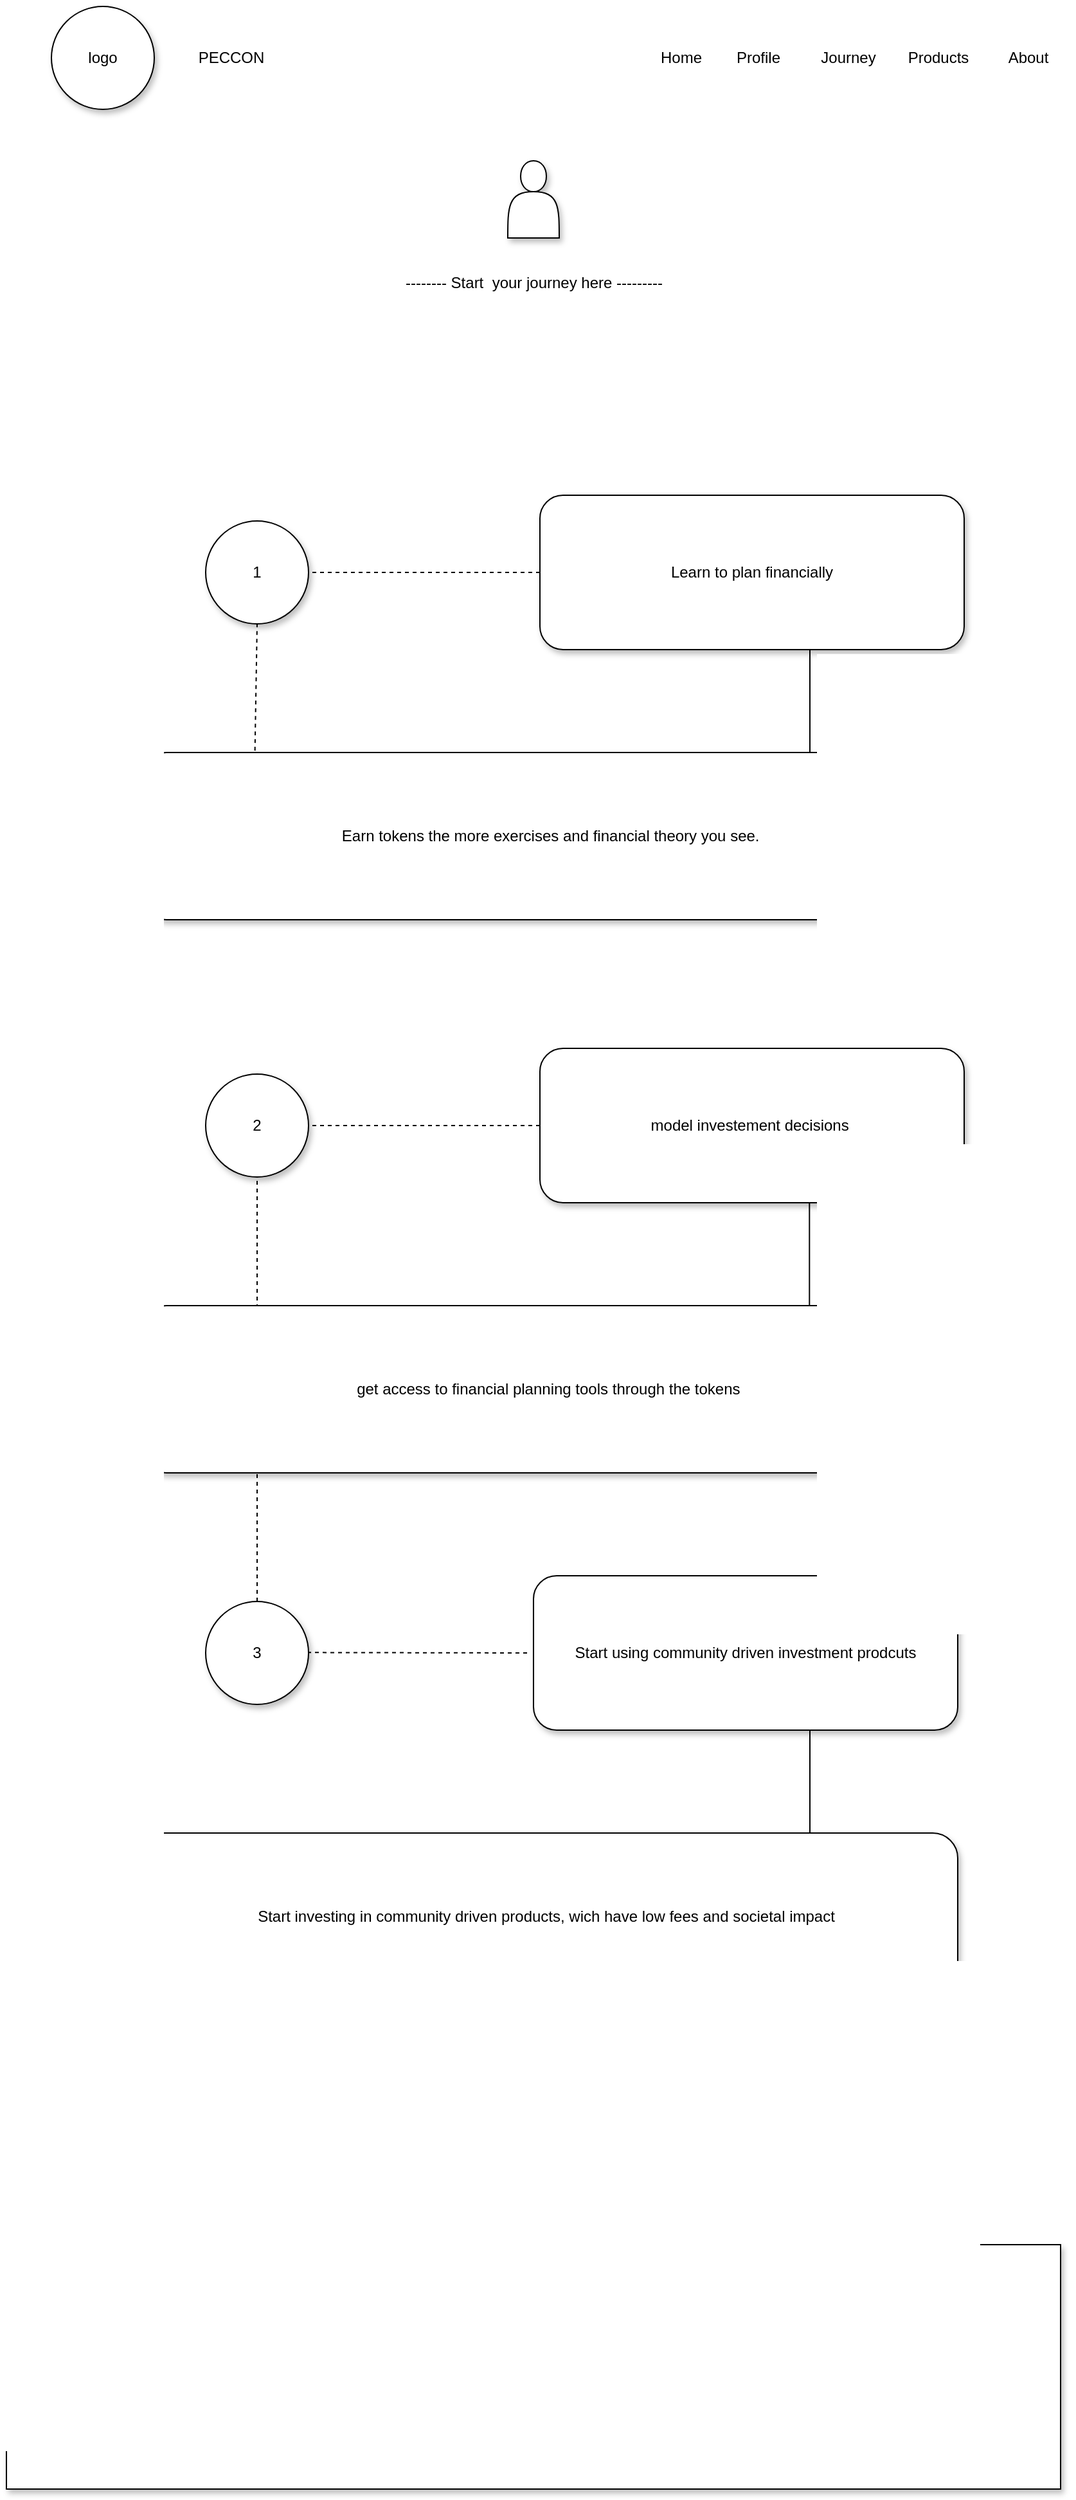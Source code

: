 <mxfile>
    <diagram id="4wRR9-Q07Fslc2tIpHIC" name="Page-1">
        <mxGraphModel dx="612" dy="1239" grid="1" gridSize="10" guides="1" tooltips="1" connect="1" arrows="1" fold="1" page="1" pageScale="1" pageWidth="850" pageHeight="1100" math="0" shadow="0">
            <root>
                <mxCell id="0"/>
                <mxCell id="1" parent="0"/>
                <mxCell id="40" value="" style="endArrow=none;dashed=1;html=1;entryX=0.5;entryY=1;entryDx=0;entryDy=0;exitX=0.5;exitY=0;exitDx=0;exitDy=0;" parent="1" source="34" target="32" edge="1">
                    <mxGeometry width="50" height="50" relative="1" as="geometry">
                        <mxPoint x="330" y="1250" as="sourcePoint"/>
                        <mxPoint x="639.66" y="930" as="targetPoint"/>
                    </mxGeometry>
                </mxCell>
                <mxCell id="36" value="" style="endArrow=none;dashed=1;html=1;entryX=0.5;entryY=1;entryDx=0;entryDy=0;exitX=0.138;exitY=-0.011;exitDx=0;exitDy=0;exitPerimeter=0;" parent="1" source="6" target="33" edge="1">
                    <mxGeometry width="50" height="50" relative="1" as="geometry">
                        <mxPoint x="600" y="540" as="sourcePoint"/>
                        <mxPoint x="650" y="490" as="targetPoint"/>
                    </mxGeometry>
                </mxCell>
                <mxCell id="2" value="Learn to plan financially" style="rounded=1;whiteSpace=wrap;html=1;glass=0;shadow=1;" parent="1" vertex="1">
                    <mxGeometry x="430" y="400" width="330" height="120" as="geometry"/>
                </mxCell>
                <mxCell id="4" value="" style="endArrow=none;html=1;" parent="1" edge="1">
                    <mxGeometry width="50" height="50" relative="1" as="geometry">
                        <mxPoint x="640" y="600" as="sourcePoint"/>
                        <mxPoint x="640" y="520" as="targetPoint"/>
                    </mxGeometry>
                </mxCell>
                <mxCell id="6" value="Earn tokens the more exercises and financial theory you see.&amp;nbsp;" style="rounded=1;whiteSpace=wrap;html=1;shadow=1;glass=0;sketch=0;" parent="1" vertex="1">
                    <mxGeometry x="120" y="600" width="640" height="130" as="geometry"/>
                </mxCell>
                <mxCell id="8" value="logo" style="ellipse;whiteSpace=wrap;html=1;aspect=fixed;rounded=1;shadow=1;glass=0;sketch=0;" parent="1" vertex="1">
                    <mxGeometry x="50" y="20" width="80" height="80" as="geometry"/>
                </mxCell>
                <mxCell id="9" value="PECCON" style="text;html=1;strokeColor=none;fillColor=none;align=center;verticalAlign=middle;whiteSpace=wrap;rounded=0;shadow=1;glass=0;sketch=0;" parent="1" vertex="1">
                    <mxGeometry x="160" y="45" width="60" height="30" as="geometry"/>
                </mxCell>
                <mxCell id="10" value="Home" style="text;html=1;strokeColor=none;fillColor=none;align=center;verticalAlign=middle;whiteSpace=wrap;rounded=0;shadow=1;glass=0;sketch=0;" parent="1" vertex="1">
                    <mxGeometry x="510" y="45" width="60" height="30" as="geometry"/>
                </mxCell>
                <mxCell id="11" value="Profile" style="text;html=1;strokeColor=none;fillColor=none;align=center;verticalAlign=middle;whiteSpace=wrap;rounded=0;shadow=1;glass=0;sketch=0;" parent="1" vertex="1">
                    <mxGeometry x="570" y="45" width="60" height="30" as="geometry"/>
                </mxCell>
                <mxCell id="12" value="Journey" style="text;html=1;strokeColor=none;fillColor=none;align=center;verticalAlign=middle;whiteSpace=wrap;rounded=0;shadow=1;glass=0;sketch=0;" parent="1" vertex="1">
                    <mxGeometry x="640" y="45" width="60" height="30" as="geometry"/>
                </mxCell>
                <mxCell id="13" value="Products" style="text;html=1;strokeColor=none;fillColor=none;align=center;verticalAlign=middle;whiteSpace=wrap;rounded=0;shadow=1;glass=0;sketch=0;" parent="1" vertex="1">
                    <mxGeometry x="710" y="45" width="60" height="30" as="geometry"/>
                </mxCell>
                <mxCell id="15" value="About" style="text;html=1;strokeColor=none;fillColor=none;align=center;verticalAlign=middle;whiteSpace=wrap;rounded=0;shadow=1;glass=0;sketch=0;" parent="1" vertex="1">
                    <mxGeometry x="780" y="45" width="60" height="30" as="geometry"/>
                </mxCell>
                <mxCell id="16" value="-------- Start&amp;nbsp; your journey here ---------" style="text;html=1;strokeColor=none;fillColor=none;align=center;verticalAlign=middle;whiteSpace=wrap;rounded=0;shadow=1;glass=0;sketch=0;" parent="1" vertex="1">
                    <mxGeometry x="233" y="220" width="385" height="30" as="geometry"/>
                </mxCell>
                <mxCell id="17" value="" style="shape=actor;whiteSpace=wrap;html=1;rounded=1;shadow=1;glass=0;sketch=0;" parent="1" vertex="1">
                    <mxGeometry x="405" y="140" width="40" height="60" as="geometry"/>
                </mxCell>
                <mxCell id="23" value="model investement decisions&amp;nbsp;" style="rounded=1;whiteSpace=wrap;html=1;glass=0;shadow=1;" parent="1" vertex="1">
                    <mxGeometry x="430" y="830" width="330" height="120" as="geometry"/>
                </mxCell>
                <mxCell id="25" value="get access to financial planning tools through the tokens&amp;nbsp;&amp;nbsp;" style="rounded=1;whiteSpace=wrap;html=1;shadow=1;glass=0;sketch=0;" parent="1" vertex="1">
                    <mxGeometry x="120" y="1030" width="640" height="130" as="geometry"/>
                </mxCell>
                <mxCell id="27" value="Start using community driven investment prodcuts" style="rounded=1;whiteSpace=wrap;html=1;glass=0;shadow=1;" parent="1" vertex="1">
                    <mxGeometry x="425" y="1240" width="330" height="120" as="geometry"/>
                </mxCell>
                <mxCell id="28" value="Start investing in community driven products, wich have low fees and societal impact" style="rounded=1;whiteSpace=wrap;html=1;shadow=1;glass=0;sketch=0;" parent="1" vertex="1">
                    <mxGeometry x="115" y="1440" width="640" height="130" as="geometry"/>
                </mxCell>
                <mxCell id="31" value="" style="rounded=0;whiteSpace=wrap;html=1;shadow=1;glass=0;sketch=0;" parent="1" vertex="1">
                    <mxGeometry x="15" y="1760" width="820" height="190" as="geometry"/>
                </mxCell>
                <mxCell id="32" value="2" style="ellipse;whiteSpace=wrap;html=1;aspect=fixed;rounded=1;shadow=1;glass=0;sketch=0;" parent="1" vertex="1">
                    <mxGeometry x="170" y="850" width="80" height="80" as="geometry"/>
                </mxCell>
                <mxCell id="33" value="1" style="ellipse;whiteSpace=wrap;html=1;aspect=fixed;rounded=1;shadow=1;glass=0;sketch=0;" parent="1" vertex="1">
                    <mxGeometry x="170" y="420" width="80" height="80" as="geometry"/>
                </mxCell>
                <mxCell id="34" value="3" style="ellipse;whiteSpace=wrap;html=1;aspect=fixed;rounded=1;shadow=1;glass=0;sketch=0;" parent="1" vertex="1">
                    <mxGeometry x="170" y="1260" width="80" height="80" as="geometry"/>
                </mxCell>
                <mxCell id="35" value="" style="endArrow=none;dashed=1;html=1;" parent="1" edge="1">
                    <mxGeometry width="50" height="50" relative="1" as="geometry">
                        <mxPoint x="430" y="460" as="sourcePoint"/>
                        <mxPoint x="250" y="460" as="targetPoint"/>
                    </mxGeometry>
                </mxCell>
                <mxCell id="41" value="" style="endArrow=none;dashed=1;html=1;exitX=0;exitY=0.5;exitDx=0;exitDy=0;" parent="1" source="23" edge="1">
                    <mxGeometry width="50" height="50" relative="1" as="geometry">
                        <mxPoint x="425" y="889.66" as="sourcePoint"/>
                        <mxPoint x="250" y="890" as="targetPoint"/>
                    </mxGeometry>
                </mxCell>
                <mxCell id="42" value="" style="endArrow=none;html=1;" parent="1" edge="1">
                    <mxGeometry width="50" height="50" relative="1" as="geometry">
                        <mxPoint x="639.66" y="1030" as="sourcePoint"/>
                        <mxPoint x="639.66" y="950" as="targetPoint"/>
                    </mxGeometry>
                </mxCell>
                <mxCell id="43" value="" style="endArrow=none;html=1;" parent="1" edge="1">
                    <mxGeometry width="50" height="50" relative="1" as="geometry">
                        <mxPoint x="640.0" y="1440" as="sourcePoint"/>
                        <mxPoint x="640.0" y="1360" as="targetPoint"/>
                    </mxGeometry>
                </mxCell>
                <mxCell id="44" value="" style="endArrow=none;dashed=1;html=1;" parent="1" edge="1">
                    <mxGeometry width="50" height="50" relative="1" as="geometry">
                        <mxPoint x="420" y="1300" as="sourcePoint"/>
                        <mxPoint x="250.0" y="1299.66" as="targetPoint"/>
                    </mxGeometry>
                </mxCell>
            </root>
        </mxGraphModel>
    </diagram>
</mxfile>